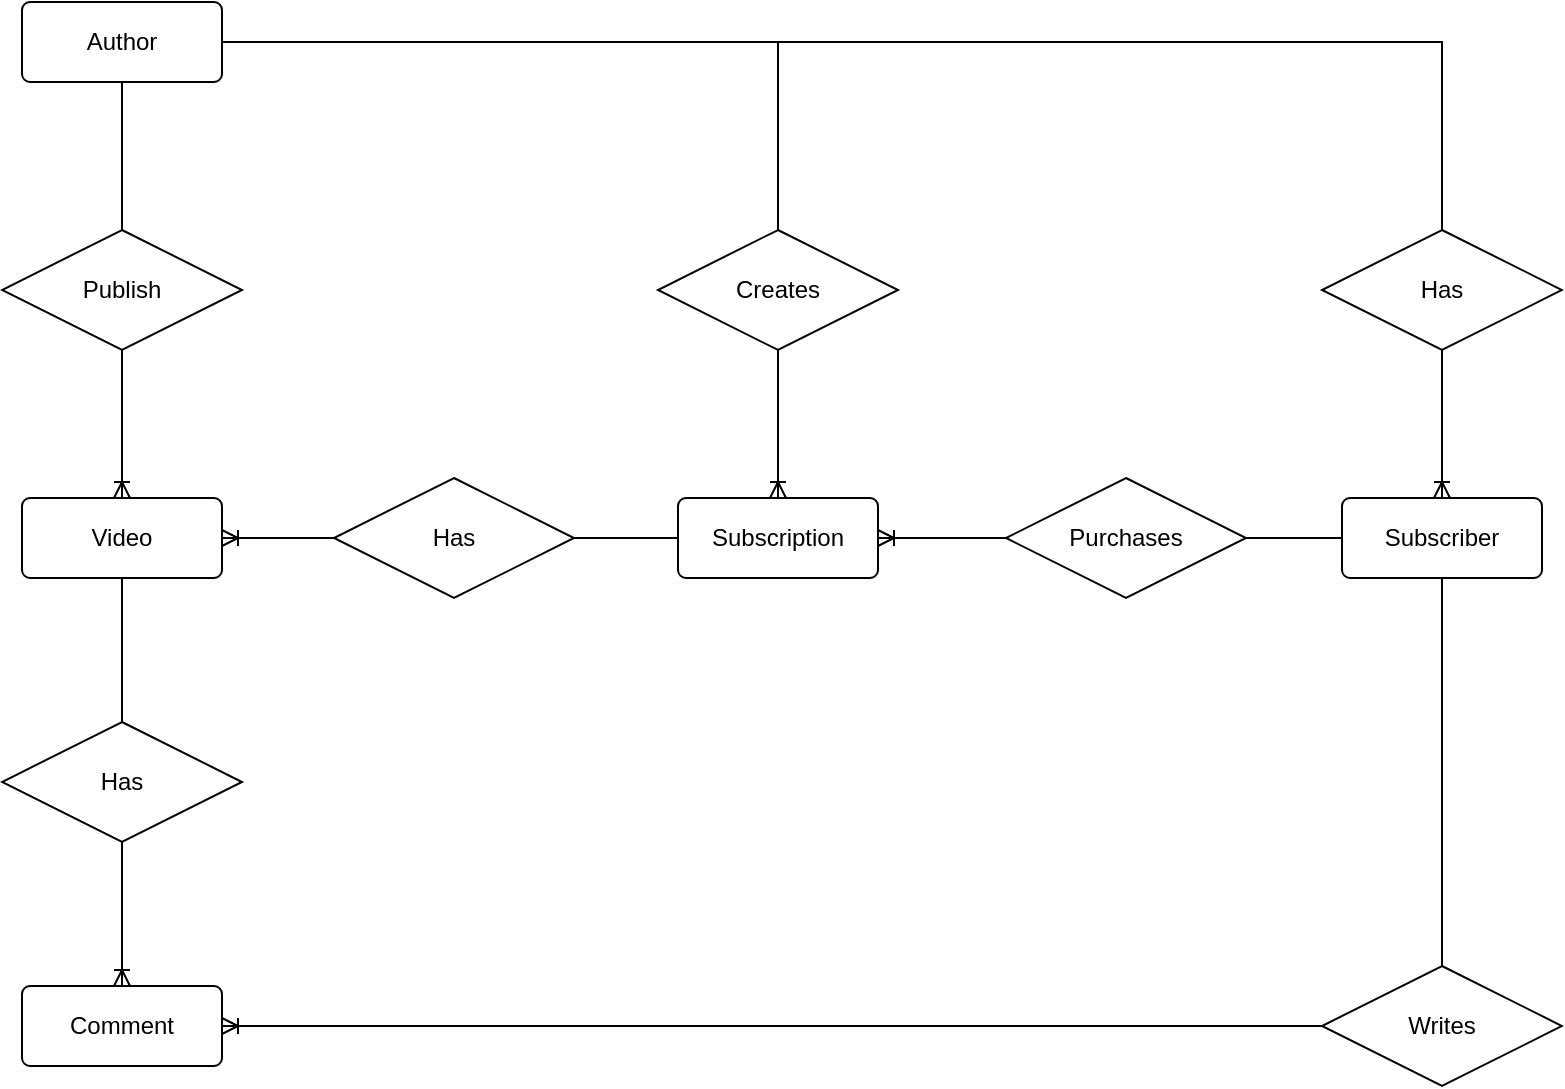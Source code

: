 <mxfile version="20.8.16" type="github">
  <diagram id="R2lEEEUBdFMjLlhIrx00" name="Page-1">
    <mxGraphModel dx="-87" dy="-962" grid="1" gridSize="6" guides="1" tooltips="1" connect="1" arrows="1" fold="1" page="1" pageScale="1" pageWidth="1400" pageHeight="850" math="0" shadow="0" extFonts="Permanent Marker^https://fonts.googleapis.com/css?family=Permanent+Marker">
      <root>
        <mxCell id="0" />
        <mxCell id="1" parent="0" />
        <mxCell id="h2cBAAFrY9pAQqxlfkBo-22" value="Author" style="rounded=1;arcSize=10;whiteSpace=wrap;html=1;align=center;" vertex="1" parent="1">
          <mxGeometry x="1734" y="1872" width="100" height="40" as="geometry" />
        </mxCell>
        <mxCell id="h2cBAAFrY9pAQqxlfkBo-25" value="Subscriber" style="rounded=1;arcSize=10;whiteSpace=wrap;html=1;align=center;" vertex="1" parent="1">
          <mxGeometry x="2394" y="2120" width="100" height="40" as="geometry" />
        </mxCell>
        <mxCell id="h2cBAAFrY9pAQqxlfkBo-26" value="Video" style="rounded=1;arcSize=10;whiteSpace=wrap;html=1;align=center;" vertex="1" parent="1">
          <mxGeometry x="1734" y="2120" width="100" height="40" as="geometry" />
        </mxCell>
        <mxCell id="h2cBAAFrY9pAQqxlfkBo-28" value="Subscription" style="rounded=1;arcSize=10;whiteSpace=wrap;html=1;align=center;" vertex="1" parent="1">
          <mxGeometry x="2062" y="2120" width="100" height="40" as="geometry" />
        </mxCell>
        <mxCell id="h2cBAAFrY9pAQqxlfkBo-29" value="Comment" style="rounded=1;arcSize=10;whiteSpace=wrap;html=1;align=center;" vertex="1" parent="1">
          <mxGeometry x="1734" y="2364" width="100" height="40" as="geometry" />
        </mxCell>
        <mxCell id="h2cBAAFrY9pAQqxlfkBo-30" value="Publish" style="shape=rhombus;perimeter=rhombusPerimeter;whiteSpace=wrap;html=1;align=center;" vertex="1" parent="1">
          <mxGeometry x="1724" y="1986" width="120" height="60" as="geometry" />
        </mxCell>
        <mxCell id="h2cBAAFrY9pAQqxlfkBo-31" value="Creates" style="shape=rhombus;perimeter=rhombusPerimeter;whiteSpace=wrap;html=1;align=center;" vertex="1" parent="1">
          <mxGeometry x="2052" y="1986" width="120" height="60" as="geometry" />
        </mxCell>
        <mxCell id="h2cBAAFrY9pAQqxlfkBo-32" value="Has" style="shape=rhombus;perimeter=rhombusPerimeter;whiteSpace=wrap;html=1;align=center;" vertex="1" parent="1">
          <mxGeometry x="2384" y="1986" width="120" height="60" as="geometry" />
        </mxCell>
        <mxCell id="h2cBAAFrY9pAQqxlfkBo-33" value="Has" style="shape=rhombus;perimeter=rhombusPerimeter;whiteSpace=wrap;html=1;align=center;" vertex="1" parent="1">
          <mxGeometry x="1724" y="2232" width="120" height="60" as="geometry" />
        </mxCell>
        <mxCell id="h2cBAAFrY9pAQqxlfkBo-34" value="Purchases" style="shape=rhombus;perimeter=rhombusPerimeter;whiteSpace=wrap;html=1;align=center;" vertex="1" parent="1">
          <mxGeometry x="2226" y="2110" width="120" height="60" as="geometry" />
        </mxCell>
        <mxCell id="h2cBAAFrY9pAQqxlfkBo-35" value="Has" style="shape=rhombus;perimeter=rhombusPerimeter;whiteSpace=wrap;html=1;align=center;" vertex="1" parent="1">
          <mxGeometry x="1890" y="2110" width="120" height="60" as="geometry" />
        </mxCell>
        <mxCell id="h2cBAAFrY9pAQqxlfkBo-36" value="Writes" style="shape=rhombus;perimeter=rhombusPerimeter;whiteSpace=wrap;html=1;align=center;" vertex="1" parent="1">
          <mxGeometry x="2384" y="2354" width="120" height="60" as="geometry" />
        </mxCell>
        <mxCell id="h2cBAAFrY9pAQqxlfkBo-55" value="" style="endArrow=none;html=1;rounded=0;exitX=0.5;exitY=1;exitDx=0;exitDy=0;entryX=0.5;entryY=0;entryDx=0;entryDy=0;" edge="1" parent="1" source="h2cBAAFrY9pAQqxlfkBo-22" target="h2cBAAFrY9pAQqxlfkBo-30">
          <mxGeometry relative="1" as="geometry">
            <mxPoint x="1730" y="1956" as="sourcePoint" />
            <mxPoint x="1890" y="1956" as="targetPoint" />
          </mxGeometry>
        </mxCell>
        <mxCell id="h2cBAAFrY9pAQqxlfkBo-56" value="" style="endArrow=none;html=1;rounded=0;exitX=1;exitY=0.5;exitDx=0;exitDy=0;entryX=0.5;entryY=0;entryDx=0;entryDy=0;" edge="1" parent="1" source="h2cBAAFrY9pAQqxlfkBo-22" target="h2cBAAFrY9pAQqxlfkBo-31">
          <mxGeometry relative="1" as="geometry">
            <mxPoint x="1890" y="1920" as="sourcePoint" />
            <mxPoint x="1890" y="1994" as="targetPoint" />
            <Array as="points">
              <mxPoint x="2112" y="1892" />
            </Array>
          </mxGeometry>
        </mxCell>
        <mxCell id="h2cBAAFrY9pAQqxlfkBo-57" value="" style="endArrow=none;html=1;rounded=0;exitX=1;exitY=0.5;exitDx=0;exitDy=0;entryX=0.5;entryY=0;entryDx=0;entryDy=0;" edge="1" parent="1" source="h2cBAAFrY9pAQqxlfkBo-22" target="h2cBAAFrY9pAQqxlfkBo-32">
          <mxGeometry relative="1" as="geometry">
            <mxPoint x="1796" y="1924" as="sourcePoint" />
            <mxPoint x="1796" y="1998" as="targetPoint" />
            <Array as="points">
              <mxPoint x="2444" y="1892" />
            </Array>
          </mxGeometry>
        </mxCell>
        <mxCell id="h2cBAAFrY9pAQqxlfkBo-58" value="" style="endArrow=none;html=1;rounded=0;exitX=0.5;exitY=1;exitDx=0;exitDy=0;entryX=0.5;entryY=0;entryDx=0;entryDy=0;" edge="1" parent="1" source="h2cBAAFrY9pAQqxlfkBo-25" target="h2cBAAFrY9pAQqxlfkBo-36">
          <mxGeometry relative="1" as="geometry">
            <mxPoint x="1802" y="1930" as="sourcePoint" />
            <mxPoint x="1802" y="2004" as="targetPoint" />
          </mxGeometry>
        </mxCell>
        <mxCell id="h2cBAAFrY9pAQqxlfkBo-59" value="" style="endArrow=none;html=1;rounded=0;exitX=0;exitY=0.5;exitDx=0;exitDy=0;entryX=1;entryY=0.5;entryDx=0;entryDy=0;" edge="1" parent="1" source="h2cBAAFrY9pAQqxlfkBo-25" target="h2cBAAFrY9pAQqxlfkBo-34">
          <mxGeometry relative="1" as="geometry">
            <mxPoint x="2370" y="2158" as="sourcePoint" />
            <mxPoint x="2370" y="2232" as="targetPoint" />
          </mxGeometry>
        </mxCell>
        <mxCell id="h2cBAAFrY9pAQqxlfkBo-60" value="" style="endArrow=none;html=1;rounded=0;exitX=0;exitY=0.5;exitDx=0;exitDy=0;entryX=1;entryY=0.5;entryDx=0;entryDy=0;" edge="1" parent="1" source="h2cBAAFrY9pAQqxlfkBo-28" target="h2cBAAFrY9pAQqxlfkBo-35">
          <mxGeometry relative="1" as="geometry">
            <mxPoint x="2050.89" y="2202" as="sourcePoint" />
            <mxPoint x="2050.89" y="2276" as="targetPoint" />
          </mxGeometry>
        </mxCell>
        <mxCell id="h2cBAAFrY9pAQqxlfkBo-64" value="" style="edgeStyle=entityRelationEdgeStyle;fontSize=12;html=1;endArrow=ERoneToMany;rounded=0;entryX=1;entryY=0.5;entryDx=0;entryDy=0;exitX=0;exitY=0.5;exitDx=0;exitDy=0;" edge="1" parent="1" source="h2cBAAFrY9pAQqxlfkBo-35" target="h2cBAAFrY9pAQqxlfkBo-26">
          <mxGeometry width="100" height="100" relative="1" as="geometry">
            <mxPoint x="1830" y="2296" as="sourcePoint" />
            <mxPoint x="1930" y="2196" as="targetPoint" />
          </mxGeometry>
        </mxCell>
        <mxCell id="h2cBAAFrY9pAQqxlfkBo-65" value="" style="fontSize=12;html=1;endArrow=ERoneToMany;rounded=0;entryX=0.5;entryY=0;entryDx=0;entryDy=0;exitX=0.5;exitY=1;exitDx=0;exitDy=0;" edge="1" parent="1" source="h2cBAAFrY9pAQqxlfkBo-30" target="h2cBAAFrY9pAQqxlfkBo-26">
          <mxGeometry width="100" height="100" relative="1" as="geometry">
            <mxPoint x="1896" y="2146" as="sourcePoint" />
            <mxPoint x="1840" y="2146" as="targetPoint" />
          </mxGeometry>
        </mxCell>
        <mxCell id="h2cBAAFrY9pAQqxlfkBo-66" value="" style="fontSize=12;html=1;endArrow=ERoneToMany;rounded=0;entryX=0.5;entryY=0;entryDx=0;entryDy=0;exitX=0.5;exitY=1;exitDx=0;exitDy=0;" edge="1" parent="1" source="h2cBAAFrY9pAQqxlfkBo-31" target="h2cBAAFrY9pAQqxlfkBo-28">
          <mxGeometry width="100" height="100" relative="1" as="geometry">
            <mxPoint x="1902" y="2152" as="sourcePoint" />
            <mxPoint x="1846" y="2152" as="targetPoint" />
          </mxGeometry>
        </mxCell>
        <mxCell id="h2cBAAFrY9pAQqxlfkBo-67" value="" style="edgeStyle=entityRelationEdgeStyle;fontSize=12;html=1;endArrow=ERoneToMany;rounded=0;exitX=0;exitY=0.5;exitDx=0;exitDy=0;entryX=1;entryY=0.5;entryDx=0;entryDy=0;" edge="1" parent="1" source="h2cBAAFrY9pAQqxlfkBo-34" target="h2cBAAFrY9pAQqxlfkBo-28">
          <mxGeometry width="100" height="100" relative="1" as="geometry">
            <mxPoint x="2126" y="2226" as="sourcePoint" />
            <mxPoint x="2172" y="2178" as="targetPoint" />
          </mxGeometry>
        </mxCell>
        <mxCell id="h2cBAAFrY9pAQqxlfkBo-68" value="" style="edgeStyle=entityRelationEdgeStyle;fontSize=12;html=1;endArrow=ERoneToMany;rounded=0;entryX=1;entryY=0.5;entryDx=0;entryDy=0;exitX=0;exitY=0.5;exitDx=0;exitDy=0;" edge="1" parent="1" source="h2cBAAFrY9pAQqxlfkBo-36" target="h2cBAAFrY9pAQqxlfkBo-29">
          <mxGeometry width="100" height="100" relative="1" as="geometry">
            <mxPoint x="2120" y="2286" as="sourcePoint" />
            <mxPoint x="2064" y="2286" as="targetPoint" />
          </mxGeometry>
        </mxCell>
        <mxCell id="h2cBAAFrY9pAQqxlfkBo-69" value="" style="fontSize=12;html=1;endArrow=ERoneToMany;rounded=0;entryX=0.5;entryY=0;entryDx=0;entryDy=0;exitX=0.5;exitY=1;exitDx=0;exitDy=0;" edge="1" parent="1" source="h2cBAAFrY9pAQqxlfkBo-32" target="h2cBAAFrY9pAQqxlfkBo-25">
          <mxGeometry width="100" height="100" relative="1" as="geometry">
            <mxPoint x="2384" y="2064" as="sourcePoint" />
            <mxPoint x="2328" y="2064" as="targetPoint" />
          </mxGeometry>
        </mxCell>
        <mxCell id="h2cBAAFrY9pAQqxlfkBo-70" value="" style="endArrow=none;html=1;rounded=0;exitX=0.5;exitY=1;exitDx=0;exitDy=0;entryX=0.5;entryY=0;entryDx=0;entryDy=0;" edge="1" parent="1" source="h2cBAAFrY9pAQqxlfkBo-26" target="h2cBAAFrY9pAQqxlfkBo-33">
          <mxGeometry width="50" height="50" relative="1" as="geometry">
            <mxPoint x="2124" y="2168" as="sourcePoint" />
            <mxPoint x="2174" y="2118" as="targetPoint" />
          </mxGeometry>
        </mxCell>
        <mxCell id="h2cBAAFrY9pAQqxlfkBo-71" value="" style="fontSize=12;html=1;endArrow=ERoneToMany;rounded=0;entryX=0.5;entryY=0;entryDx=0;entryDy=0;exitX=0.5;exitY=1;exitDx=0;exitDy=0;" edge="1" parent="1" source="h2cBAAFrY9pAQqxlfkBo-33" target="h2cBAAFrY9pAQqxlfkBo-29">
          <mxGeometry width="100" height="100" relative="1" as="geometry">
            <mxPoint x="2100" y="2194" as="sourcePoint" />
            <mxPoint x="2200" y="2094" as="targetPoint" />
          </mxGeometry>
        </mxCell>
      </root>
    </mxGraphModel>
  </diagram>
</mxfile>
